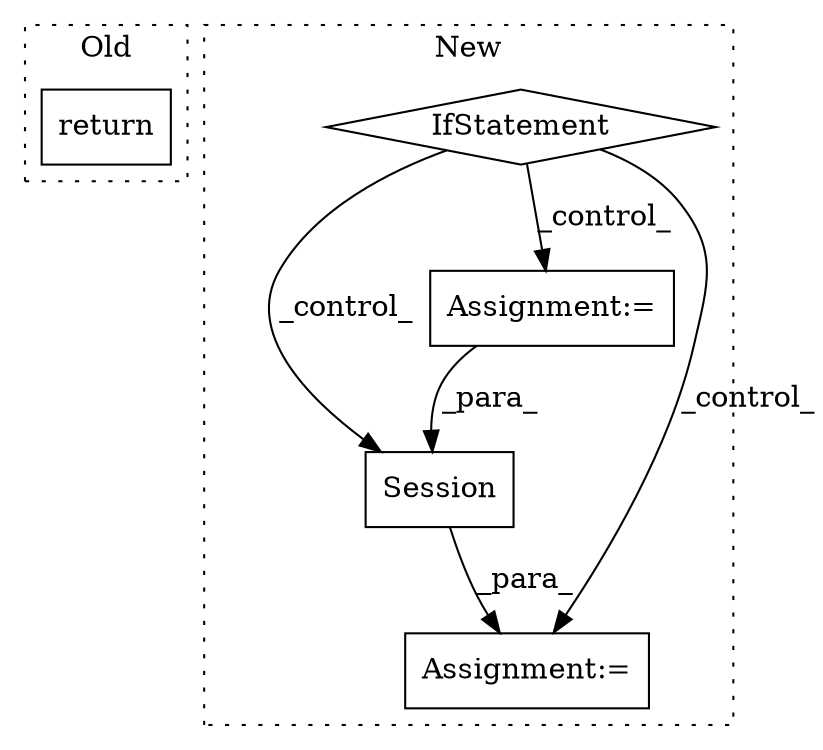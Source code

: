 digraph G {
subgraph cluster0 {
1 [label="return" a="41" s="3514" l="7" shape="box"];
label = "Old";
style="dotted";
}
subgraph cluster1 {
2 [label="Session" a="32" s="4777,4791" l="8,1" shape="box"];
3 [label="IfStatement" a="25" s="4643,4668" l="4,2" shape="diamond"];
4 [label="Assignment:=" a="7" s="4765" l="1" shape="box"];
5 [label="Assignment:=" a="7" s="4684" l="1" shape="box"];
label = "New";
style="dotted";
}
2 -> 4 [label="_para_"];
3 -> 4 [label="_control_"];
3 -> 2 [label="_control_"];
3 -> 5 [label="_control_"];
5 -> 2 [label="_para_"];
}